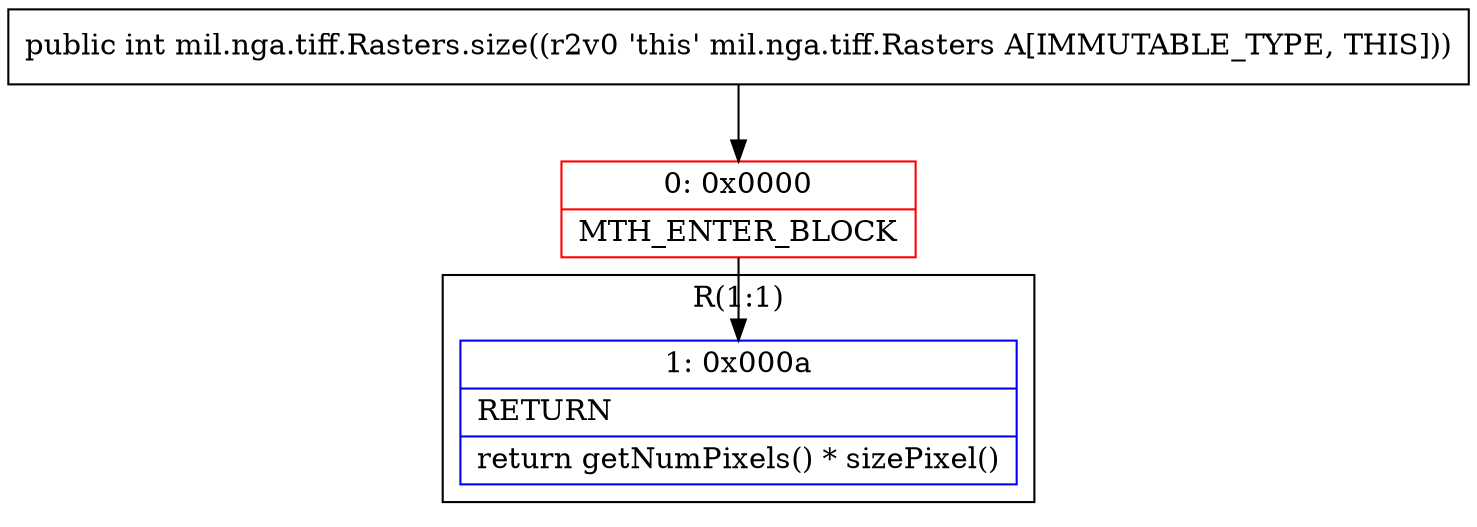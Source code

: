 digraph "CFG formil.nga.tiff.Rasters.size()I" {
subgraph cluster_Region_1043905959 {
label = "R(1:1)";
node [shape=record,color=blue];
Node_1 [shape=record,label="{1\:\ 0x000a|RETURN\l|return getNumPixels() * sizePixel()\l}"];
}
Node_0 [shape=record,color=red,label="{0\:\ 0x0000|MTH_ENTER_BLOCK\l}"];
MethodNode[shape=record,label="{public int mil.nga.tiff.Rasters.size((r2v0 'this' mil.nga.tiff.Rasters A[IMMUTABLE_TYPE, THIS])) }"];
MethodNode -> Node_0;
Node_0 -> Node_1;
}

